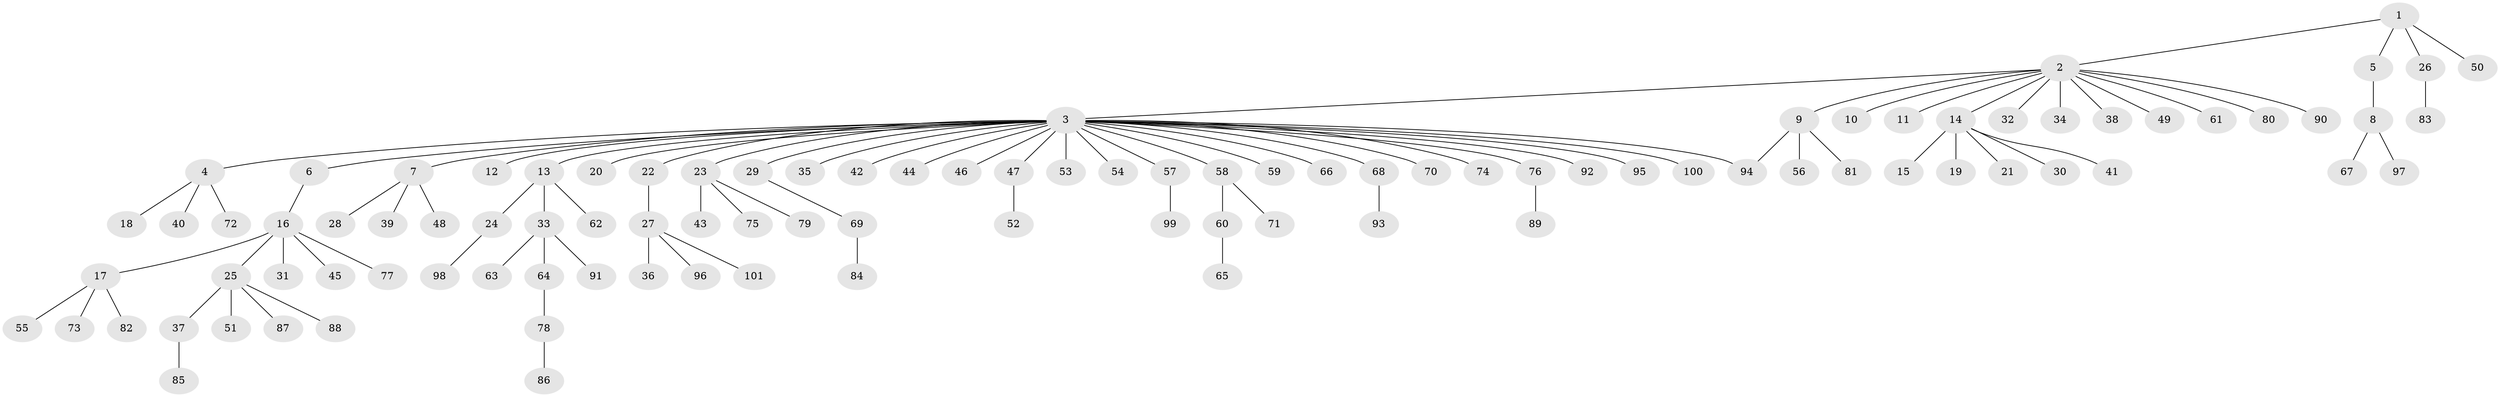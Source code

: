 // coarse degree distribution, {13: 0.02, 26: 0.02, 4: 0.04, 1: 0.82, 3: 0.04, 2: 0.06}
// Generated by graph-tools (version 1.1) at 2025/18/03/04/25 18:18:04]
// undirected, 101 vertices, 101 edges
graph export_dot {
graph [start="1"]
  node [color=gray90,style=filled];
  1;
  2;
  3;
  4;
  5;
  6;
  7;
  8;
  9;
  10;
  11;
  12;
  13;
  14;
  15;
  16;
  17;
  18;
  19;
  20;
  21;
  22;
  23;
  24;
  25;
  26;
  27;
  28;
  29;
  30;
  31;
  32;
  33;
  34;
  35;
  36;
  37;
  38;
  39;
  40;
  41;
  42;
  43;
  44;
  45;
  46;
  47;
  48;
  49;
  50;
  51;
  52;
  53;
  54;
  55;
  56;
  57;
  58;
  59;
  60;
  61;
  62;
  63;
  64;
  65;
  66;
  67;
  68;
  69;
  70;
  71;
  72;
  73;
  74;
  75;
  76;
  77;
  78;
  79;
  80;
  81;
  82;
  83;
  84;
  85;
  86;
  87;
  88;
  89;
  90;
  91;
  92;
  93;
  94;
  95;
  96;
  97;
  98;
  99;
  100;
  101;
  1 -- 2;
  1 -- 5;
  1 -- 26;
  1 -- 50;
  2 -- 3;
  2 -- 9;
  2 -- 10;
  2 -- 11;
  2 -- 14;
  2 -- 32;
  2 -- 34;
  2 -- 38;
  2 -- 49;
  2 -- 61;
  2 -- 80;
  2 -- 90;
  3 -- 4;
  3 -- 6;
  3 -- 7;
  3 -- 12;
  3 -- 13;
  3 -- 20;
  3 -- 22;
  3 -- 23;
  3 -- 29;
  3 -- 35;
  3 -- 42;
  3 -- 44;
  3 -- 46;
  3 -- 47;
  3 -- 53;
  3 -- 54;
  3 -- 57;
  3 -- 58;
  3 -- 59;
  3 -- 66;
  3 -- 68;
  3 -- 70;
  3 -- 74;
  3 -- 76;
  3 -- 92;
  3 -- 94;
  3 -- 95;
  3 -- 100;
  4 -- 18;
  4 -- 40;
  4 -- 72;
  5 -- 8;
  6 -- 16;
  7 -- 28;
  7 -- 39;
  7 -- 48;
  8 -- 67;
  8 -- 97;
  9 -- 56;
  9 -- 81;
  9 -- 94;
  13 -- 24;
  13 -- 33;
  13 -- 62;
  14 -- 15;
  14 -- 19;
  14 -- 21;
  14 -- 30;
  14 -- 41;
  16 -- 17;
  16 -- 25;
  16 -- 31;
  16 -- 45;
  16 -- 77;
  17 -- 55;
  17 -- 73;
  17 -- 82;
  22 -- 27;
  23 -- 43;
  23 -- 75;
  23 -- 79;
  24 -- 98;
  25 -- 37;
  25 -- 51;
  25 -- 87;
  25 -- 88;
  26 -- 83;
  27 -- 36;
  27 -- 96;
  27 -- 101;
  29 -- 69;
  33 -- 63;
  33 -- 64;
  33 -- 91;
  37 -- 85;
  47 -- 52;
  57 -- 99;
  58 -- 60;
  58 -- 71;
  60 -- 65;
  64 -- 78;
  68 -- 93;
  69 -- 84;
  76 -- 89;
  78 -- 86;
}
